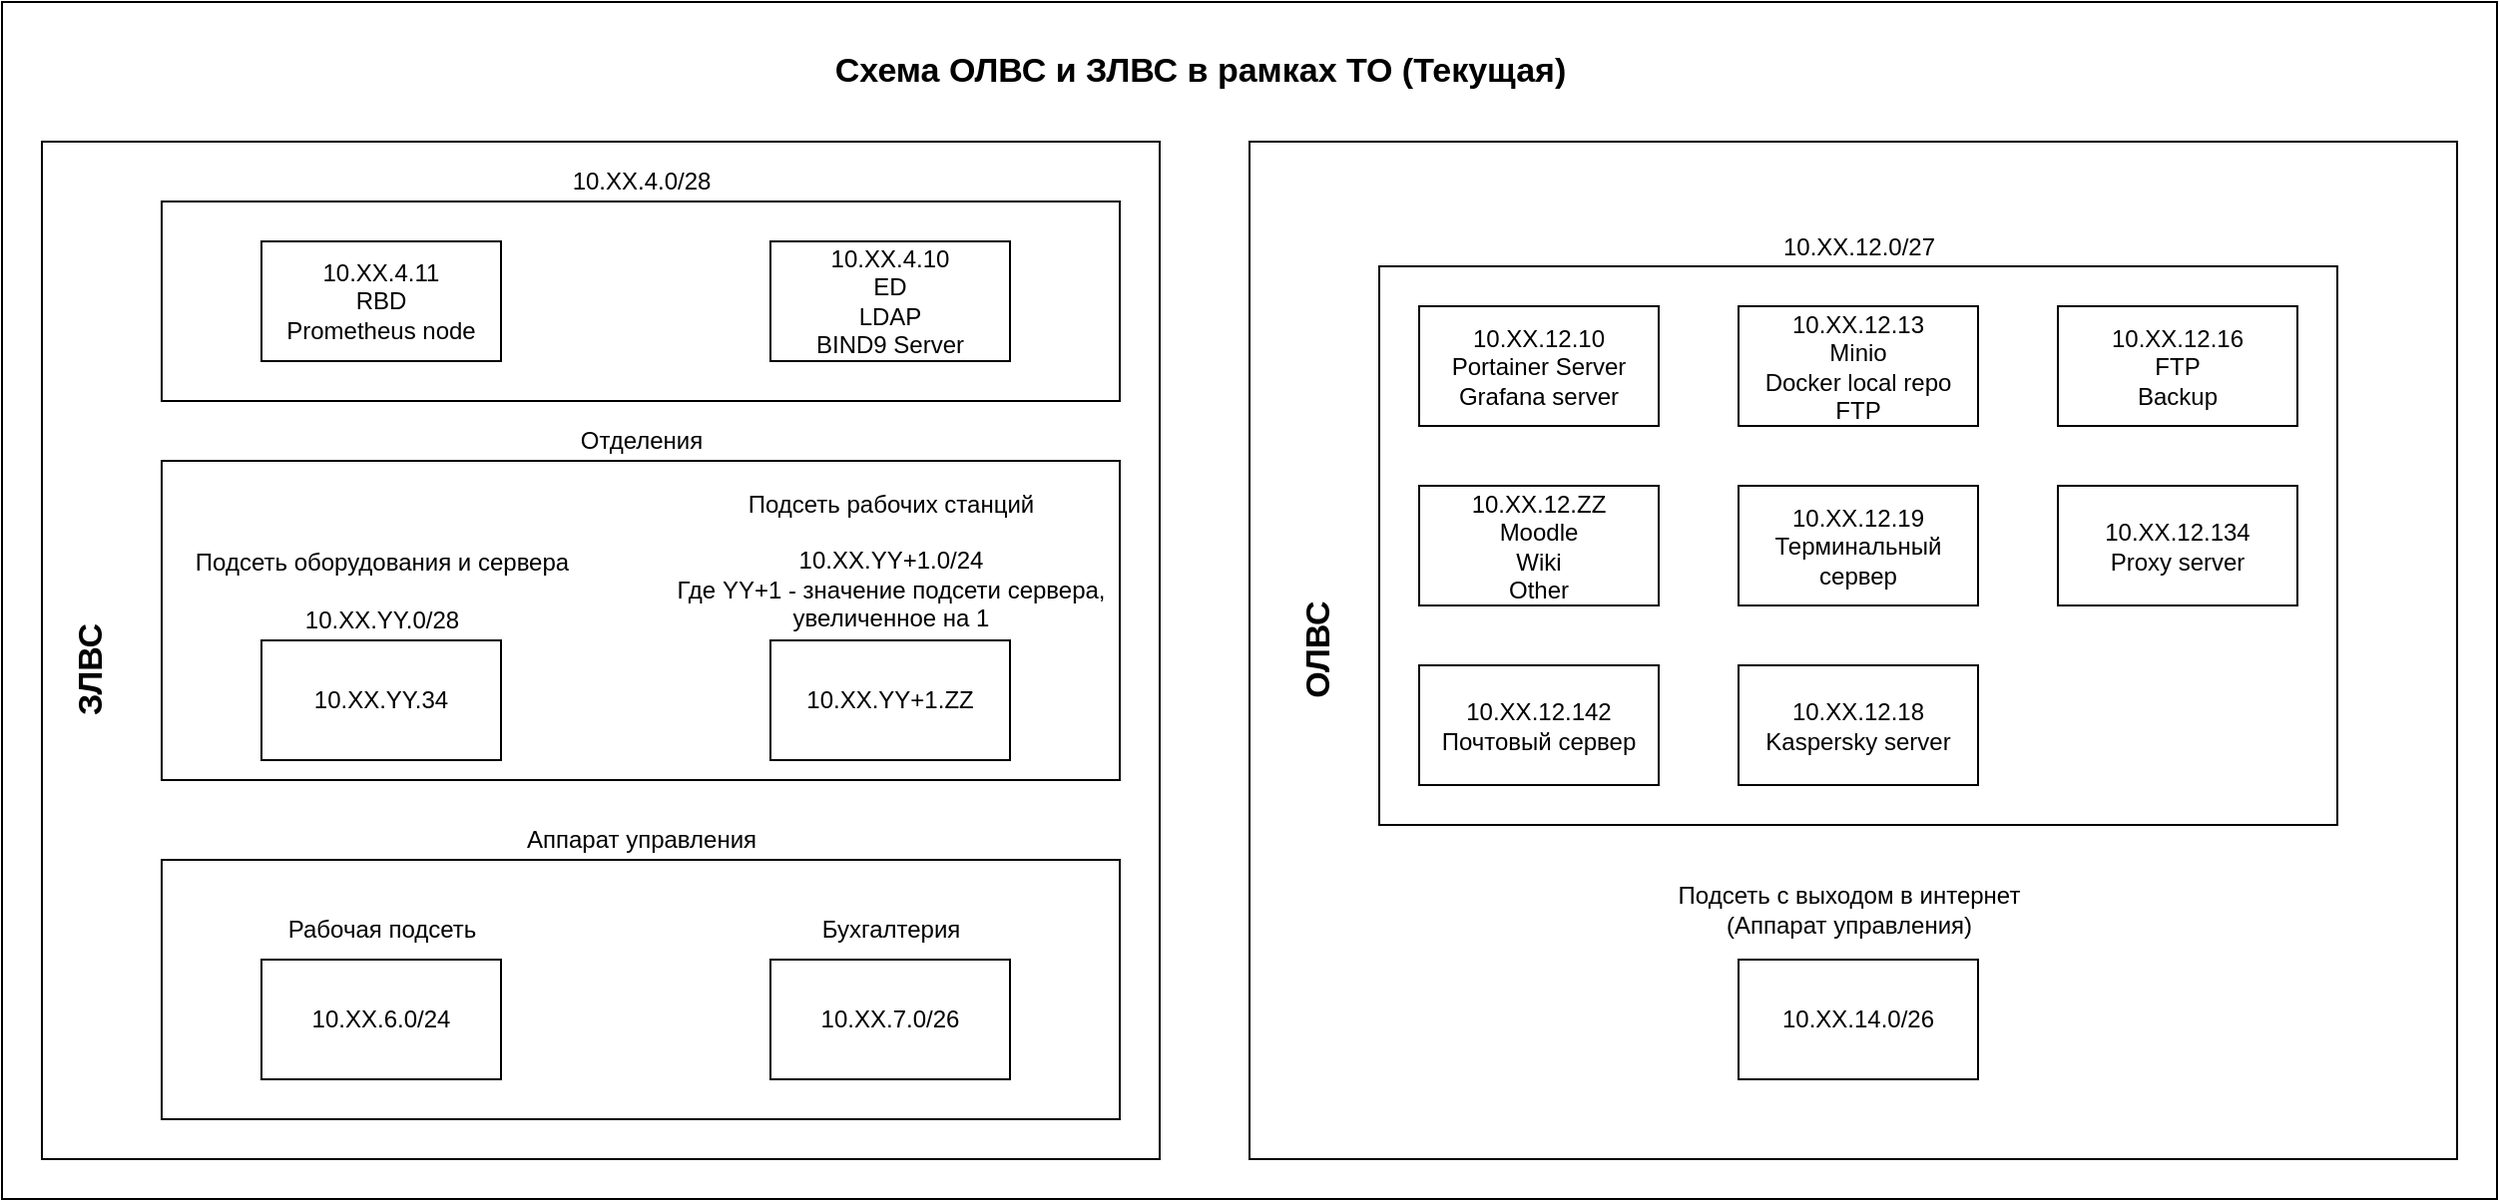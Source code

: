 <mxfile version="17.1.2" type="github" pages="4">
  <diagram id="hnO_B0zx-DsHlRZp0Ka_" name="scheme-old">
    <mxGraphModel dx="5177" dy="4268" grid="1" gridSize="10" guides="1" tooltips="1" connect="1" arrows="1" fold="1" page="1" pageScale="1" pageWidth="1654" pageHeight="1169" math="0" shadow="0">
      <root>
        <mxCell id="0" />
        <mxCell id="1" parent="0" />
        <mxCell id="BzZdW1I2RnGnPLFo2h76-42" value="" style="whiteSpace=wrap;html=1;fontSize=17;" parent="1" vertex="1">
          <mxGeometry x="-1452" y="-2054" width="1250" height="600" as="geometry" />
        </mxCell>
        <mxCell id="BzZdW1I2RnGnPLFo2h76-40" value="" style="whiteSpace=wrap;html=1;fontSize=17;" parent="1" vertex="1">
          <mxGeometry x="-827" y="-1984" width="605" height="510" as="geometry" />
        </mxCell>
        <mxCell id="BzZdW1I2RnGnPLFo2h76-25" value="" style="whiteSpace=wrap;html=1;" parent="1" vertex="1">
          <mxGeometry x="-1432" y="-1984" width="560" height="510" as="geometry" />
        </mxCell>
        <mxCell id="BzZdW1I2RnGnPLFo2h76-21" value="" style="whiteSpace=wrap;html=1;" parent="1" vertex="1">
          <mxGeometry x="-1372" y="-1824" width="480" height="160" as="geometry" />
        </mxCell>
        <mxCell id="BzZdW1I2RnGnPLFo2h76-16" value="" style="whiteSpace=wrap;html=1;" parent="1" vertex="1">
          <mxGeometry x="-762" y="-1921.5" width="480" height="280" as="geometry" />
        </mxCell>
        <mxCell id="BzZdW1I2RnGnPLFo2h76-3" value="" style="whiteSpace=wrap;html=1;" parent="1" vertex="1">
          <mxGeometry x="-1372" y="-1954" width="480" height="100" as="geometry" />
        </mxCell>
        <mxCell id="BzZdW1I2RnGnPLFo2h76-4" value="&lt;div&gt;10.XX.4.11&lt;/div&gt;&lt;div&gt;RBD&lt;br&gt;Prometheus node&lt;br&gt;&lt;/div&gt;" style="whiteSpace=wrap;html=1;" parent="1" vertex="1">
          <mxGeometry x="-1322" y="-1934" width="120" height="60" as="geometry" />
        </mxCell>
        <mxCell id="BzZdW1I2RnGnPLFo2h76-5" value="&lt;div&gt;10.XX.4.10&lt;/div&gt;&lt;div&gt;ED&lt;br&gt;LDAP&lt;br&gt;&lt;/div&gt;BIND9 Server" style="whiteSpace=wrap;html=1;" parent="1" vertex="1">
          <mxGeometry x="-1067" y="-1934" width="120" height="60" as="geometry" />
        </mxCell>
        <mxCell id="BzZdW1I2RnGnPLFo2h76-8" value="10.XX.12.13&lt;br&gt;Minio&lt;br&gt;Docker local repo&lt;br&gt;FTP" style="whiteSpace=wrap;html=1;" parent="1" vertex="1">
          <mxGeometry x="-582" y="-1901.5" width="120" height="60" as="geometry" />
        </mxCell>
        <mxCell id="BzZdW1I2RnGnPLFo2h76-9" value="10.XX.12.10&lt;br&gt;Portainer Server&lt;br&gt;Grafana server" style="whiteSpace=wrap;html=1;" parent="1" vertex="1">
          <mxGeometry x="-742" y="-1901.5" width="120" height="60" as="geometry" />
        </mxCell>
        <mxCell id="BzZdW1I2RnGnPLFo2h76-10" value="10.XX.12.19&lt;br&gt;Терминальный сервер" style="whiteSpace=wrap;html=1;" parent="1" vertex="1">
          <mxGeometry x="-582" y="-1811.5" width="120" height="60" as="geometry" />
        </mxCell>
        <mxCell id="BzZdW1I2RnGnPLFo2h76-11" value="10.XX.12.134&lt;br&gt;Proxy server" style="whiteSpace=wrap;html=1;" parent="1" vertex="1">
          <mxGeometry x="-422" y="-1811.5" width="120" height="60" as="geometry" />
        </mxCell>
        <mxCell id="BzZdW1I2RnGnPLFo2h76-12" value="10.XX.12.18&lt;br&gt;Kaspersky server" style="whiteSpace=wrap;html=1;" parent="1" vertex="1">
          <mxGeometry x="-582" y="-1721.5" width="120" height="60" as="geometry" />
        </mxCell>
        <mxCell id="BzZdW1I2RnGnPLFo2h76-13" value="10.XX.12.16&lt;br&gt;FTP&lt;br&gt;Backup" style="whiteSpace=wrap;html=1;" parent="1" vertex="1">
          <mxGeometry x="-422" y="-1901.5" width="120" height="60" as="geometry" />
        </mxCell>
        <mxCell id="BzZdW1I2RnGnPLFo2h76-14" value="10.XX.12.ZZ&lt;br&gt;Moodle&lt;br&gt;Wiki&lt;br&gt;Other" style="whiteSpace=wrap;html=1;" parent="1" vertex="1">
          <mxGeometry x="-742" y="-1811.5" width="120" height="60" as="geometry" />
        </mxCell>
        <mxCell id="BzZdW1I2RnGnPLFo2h76-15" value="10.XX.4.0/28" style="text;html=1;align=center;verticalAlign=middle;resizable=0;points=[];autosize=1;strokeColor=none;fillColor=none;" parent="1" vertex="1">
          <mxGeometry x="-1172" y="-1974" width="80" height="20" as="geometry" />
        </mxCell>
        <mxCell id="BzZdW1I2RnGnPLFo2h76-17" value="10.XX.12.0/27" style="text;html=1;align=center;verticalAlign=middle;resizable=0;points=[];autosize=1;strokeColor=none;fillColor=none;" parent="1" vertex="1">
          <mxGeometry x="-567" y="-1941.5" width="90" height="20" as="geometry" />
        </mxCell>
        <mxCell id="BzZdW1I2RnGnPLFo2h76-19" value="10.XX.YY.34" style="whiteSpace=wrap;html=1;" parent="1" vertex="1">
          <mxGeometry x="-1322" y="-1734" width="120" height="60" as="geometry" />
        </mxCell>
        <mxCell id="BzZdW1I2RnGnPLFo2h76-20" value="10.XX.YY+1.ZZ" style="whiteSpace=wrap;html=1;" parent="1" vertex="1">
          <mxGeometry x="-1067" y="-1734" width="120" height="60" as="geometry" />
        </mxCell>
        <mxCell id="BzZdW1I2RnGnPLFo2h76-22" value="Подсеть оборудования и сервера&lt;br&gt;&lt;br&gt;10.XX.YY.0/28" style="text;html=1;align=center;verticalAlign=middle;resizable=0;points=[];autosize=1;strokeColor=none;fillColor=none;" parent="1" vertex="1">
          <mxGeometry x="-1362" y="-1784" width="200" height="50" as="geometry" />
        </mxCell>
        <mxCell id="BzZdW1I2RnGnPLFo2h76-23" value="Подсеть рабочих станций&lt;br&gt;&lt;br&gt;10.XX.YY+1.0/24&lt;br&gt;Где YY+1 - значение подсети сервера, &lt;br&gt;увеличенное на 1" style="text;html=1;align=center;verticalAlign=middle;resizable=0;points=[];autosize=1;strokeColor=none;fillColor=none;" parent="1" vertex="1">
          <mxGeometry x="-1122" y="-1814" width="230" height="80" as="geometry" />
        </mxCell>
        <mxCell id="BzZdW1I2RnGnPLFo2h76-26" value="ЗЛВС" style="text;html=1;align=center;verticalAlign=middle;resizable=0;points=[];autosize=1;strokeColor=none;fillColor=none;rotation=-90;fontSize=17;fontStyle=1" parent="1" vertex="1">
          <mxGeometry x="-1437" y="-1734" width="60" height="30" as="geometry" />
        </mxCell>
        <mxCell id="BzZdW1I2RnGnPLFo2h76-28" value="&lt;div&gt;Отделения&lt;/div&gt;" style="text;html=1;align=center;verticalAlign=middle;resizable=0;points=[];autosize=1;strokeColor=none;fillColor=none;" parent="1" vertex="1">
          <mxGeometry x="-1172" y="-1844" width="80" height="20" as="geometry" />
        </mxCell>
        <mxCell id="BzZdW1I2RnGnPLFo2h76-29" value="" style="whiteSpace=wrap;html=1;" parent="1" vertex="1">
          <mxGeometry x="-1372" y="-1624" width="480" height="130" as="geometry" />
        </mxCell>
        <mxCell id="BzZdW1I2RnGnPLFo2h76-30" value="10.XX.6.0/24" style="whiteSpace=wrap;html=1;" parent="1" vertex="1">
          <mxGeometry x="-1322" y="-1574" width="120" height="60" as="geometry" />
        </mxCell>
        <mxCell id="BzZdW1I2RnGnPLFo2h76-31" value="10.XX.7.0/26" style="whiteSpace=wrap;html=1;" parent="1" vertex="1">
          <mxGeometry x="-1067" y="-1574" width="120" height="60" as="geometry" />
        </mxCell>
        <mxCell id="BzZdW1I2RnGnPLFo2h76-33" value="10.XX.12.142&lt;br&gt;Почтовый сервер" style="whiteSpace=wrap;html=1;" parent="1" vertex="1">
          <mxGeometry x="-742" y="-1721.5" width="120" height="60" as="geometry" />
        </mxCell>
        <mxCell id="BzZdW1I2RnGnPLFo2h76-34" value="10.XX.14.0/26" style="whiteSpace=wrap;html=1;" parent="1" vertex="1">
          <mxGeometry x="-582" y="-1574" width="120" height="60" as="geometry" />
        </mxCell>
        <mxCell id="BzZdW1I2RnGnPLFo2h76-35" value="Рабочая подсеть" style="text;html=1;align=center;verticalAlign=middle;resizable=0;points=[];autosize=1;strokeColor=none;fillColor=none;" parent="1" vertex="1">
          <mxGeometry x="-1317" y="-1599" width="110" height="20" as="geometry" />
        </mxCell>
        <mxCell id="BzZdW1I2RnGnPLFo2h76-36" value="Бухгалтерия" style="text;html=1;align=center;verticalAlign=middle;resizable=0;points=[];autosize=1;strokeColor=none;fillColor=none;" parent="1" vertex="1">
          <mxGeometry x="-1047" y="-1599" width="80" height="20" as="geometry" />
        </mxCell>
        <mxCell id="BzZdW1I2RnGnPLFo2h76-37" value="Подсеть с выходом в интернет &lt;br&gt;(Аппарат управления)" style="text;html=1;align=center;verticalAlign=middle;resizable=0;points=[];autosize=1;strokeColor=none;fillColor=none;" parent="1" vertex="1">
          <mxGeometry x="-622" y="-1614" width="190" height="30" as="geometry" />
        </mxCell>
        <mxCell id="BzZdW1I2RnGnPLFo2h76-38" value="Аппарат управления" style="text;html=1;align=center;verticalAlign=middle;resizable=0;points=[];autosize=1;strokeColor=none;fillColor=none;" parent="1" vertex="1">
          <mxGeometry x="-1197" y="-1644" width="130" height="20" as="geometry" />
        </mxCell>
        <mxCell id="BzZdW1I2RnGnPLFo2h76-41" value="ОЛВС" style="text;html=1;align=center;verticalAlign=middle;resizable=0;points=[];autosize=1;strokeColor=none;fillColor=none;rotation=-90;fontSize=17;fontStyle=1" parent="1" vertex="1">
          <mxGeometry x="-827" y="-1744" width="70" height="30" as="geometry" />
        </mxCell>
        <mxCell id="BzZdW1I2RnGnPLFo2h76-43" value="&lt;div&gt;&lt;b&gt;Схема ОЛВС и ЗЛВС в рамках ТО (Текущая)&lt;/b&gt;&lt;/div&gt;" style="text;html=1;align=center;verticalAlign=middle;resizable=0;points=[];autosize=1;strokeColor=none;fillColor=none;fontSize=17;" parent="1" vertex="1">
          <mxGeometry x="-1042" y="-2034" width="380" height="30" as="geometry" />
        </mxCell>
      </root>
    </mxGraphModel>
  </diagram>
  <diagram id="WiIvytR8k6b69MQbgqt_" name="scheme-new">
    <mxGraphModel dx="3312" dy="2077" grid="1" gridSize="10" guides="1" tooltips="1" connect="1" arrows="1" fold="1" page="1" pageScale="1" pageWidth="1654" pageHeight="1169" math="0" shadow="0">
      <root>
        <mxCell id="c2EfnzXf1uzyCfxgoVxT-0" />
        <mxCell id="c2EfnzXf1uzyCfxgoVxT-1" parent="c2EfnzXf1uzyCfxgoVxT-0" />
        <mxCell id="c2EfnzXf1uzyCfxgoVxT-2" value="" style="whiteSpace=wrap;html=1;" vertex="1" parent="c2EfnzXf1uzyCfxgoVxT-1">
          <mxGeometry x="-690" y="-662.59" width="640" height="130" as="geometry" />
        </mxCell>
        <mxCell id="c2EfnzXf1uzyCfxgoVxT-3" value="" style="whiteSpace=wrap;html=1;fillColor=#CCE5FF;" vertex="1" parent="c2EfnzXf1uzyCfxgoVxT-1">
          <mxGeometry x="-1050" y="-832.59" width="690" height="483.17" as="geometry" />
        </mxCell>
        <mxCell id="c2EfnzXf1uzyCfxgoVxT-4" value="Minio&lt;br&gt;Registry&lt;br&gt;FTP&lt;br&gt;Backup storage" style="whiteSpace=wrap;html=1;fillColor=#99CCFF;strokeColor=#6c8ebf;" vertex="1" parent="c2EfnzXf1uzyCfxgoVxT-1">
          <mxGeometry x="-690" y="-802.59" width="150" height="100" as="geometry" />
        </mxCell>
        <mxCell id="c2EfnzXf1uzyCfxgoVxT-5" value="&lt;div&gt;Grafana web-server&lt;/div&gt;&lt;div&gt;Moodle&lt;/div&gt;&lt;div&gt;Mediawiki&lt;/div&gt;" style="whiteSpace=wrap;html=1;fillColor=#99CCFF;strokeColor=#6c8ebf;" vertex="1" parent="c2EfnzXf1uzyCfxgoVxT-1">
          <mxGeometry x="-690" y="-467.59" width="150" height="100" as="geometry" />
        </mxCell>
        <mxCell id="c2EfnzXf1uzyCfxgoVxT-6" value="docker-swarm" style="text;html=1;align=center;verticalAlign=middle;resizable=0;points=[];autosize=1;strokeColor=none;fillColor=none;fontStyle=1" vertex="1" parent="c2EfnzXf1uzyCfxgoVxT-1">
          <mxGeometry x="-1045" y="-822.59" width="100" height="20" as="geometry" />
        </mxCell>
        <mxCell id="c2EfnzXf1uzyCfxgoVxT-7" value="master server&lt;br&gt;10.xx.4.ZZ&lt;br&gt;Domain: swarm.rXX.ru" style="text;html=1;align=center;verticalAlign=middle;resizable=0;points=[];autosize=1;strokeColor=none;fillColor=none;" vertex="1" parent="c2EfnzXf1uzyCfxgoVxT-1">
          <mxGeometry x="-1040" y="-758.59" width="140" height="50" as="geometry" />
        </mxCell>
        <mxCell id="c2EfnzXf1uzyCfxgoVxT-8" value="node s1" style="text;html=1;align=center;verticalAlign=middle;resizable=0;points=[];autosize=1;strokeColor=none;fillColor=none;" vertex="1" parent="c2EfnzXf1uzyCfxgoVxT-1">
          <mxGeometry x="-645" y="-822.59" width="60" height="20" as="geometry" />
        </mxCell>
        <mxCell id="c2EfnzXf1uzyCfxgoVxT-9" value="" style="whiteSpace=wrap;html=1;labelBackgroundColor=none;" vertex="1" parent="c2EfnzXf1uzyCfxgoVxT-1">
          <mxGeometry x="-690" y="-662.59" width="330" height="130" as="geometry" />
        </mxCell>
        <mxCell id="c2EfnzXf1uzyCfxgoVxT-10" value="node s3" style="text;html=1;align=center;verticalAlign=middle;resizable=0;points=[];autosize=1;strokeColor=none;fillColor=none;" vertex="1" parent="c2EfnzXf1uzyCfxgoVxT-1">
          <mxGeometry x="-645" y="-492.59" width="60" height="20" as="geometry" />
        </mxCell>
        <mxCell id="c2EfnzXf1uzyCfxgoVxT-11" value="kaspersky server" style="whiteSpace=wrap;html=1;labelBackgroundColor=none;" vertex="1" parent="c2EfnzXf1uzyCfxgoVxT-1">
          <mxGeometry x="-325" y="-625.09" width="150" height="75" as="geometry" />
        </mxCell>
        <mxCell id="c2EfnzXf1uzyCfxgoVxT-12" value="&lt;div style=&quot;font-size: 15px;&quot;&gt;hyper-v&lt;/div&gt;" style="text;html=1;align=center;verticalAlign=middle;resizable=0;points=[];autosize=1;strokeColor=none;fillColor=none;fontStyle=1;fontSize=15;" vertex="1" parent="c2EfnzXf1uzyCfxgoVxT-1">
          <mxGeometry x="-395" y="-690.09" width="70" height="20" as="geometry" />
        </mxCell>
        <mxCell id="c2EfnzXf1uzyCfxgoVxT-13" value="windows vm" style="text;html=1;align=center;verticalAlign=middle;resizable=0;points=[];autosize=1;strokeColor=none;fillColor=none;" vertex="1" parent="c2EfnzXf1uzyCfxgoVxT-1">
          <mxGeometry x="-290" y="-645.09" width="80" height="20" as="geometry" />
        </mxCell>
        <mxCell id="c2EfnzXf1uzyCfxgoVxT-14" value="&lt;div align=&quot;left&quot;&gt;10.XX.12.13&lt;br&gt;DNS: &lt;br&gt;&lt;ul&gt;&lt;li&gt;cloud.rXX.ru&lt;/li&gt;&lt;li&gt;storage.rXX.ru&lt;/li&gt;&lt;li&gt;ftp.rXX.ru&lt;/li&gt;&lt;/ul&gt;&lt;/div&gt;" style="text;html=1;align=left;verticalAlign=middle;resizable=0;points=[];autosize=1;strokeColor=none;fillColor=none;rotation=0;" vertex="1" parent="c2EfnzXf1uzyCfxgoVxT-1">
          <mxGeometry x="-530" y="-802.59" width="130" height="100" as="geometry" />
        </mxCell>
        <mxCell id="c2EfnzXf1uzyCfxgoVxT-15" value="&lt;div align=&quot;left&quot;&gt;10.XX.12.142&lt;br&gt;DNS:&lt;br&gt;&lt;ul&gt;&lt;li&gt;mail.rXX.ru&lt;/li&gt;&lt;li&gt;proxy.rXX.ru&lt;/li&gt;&lt;/ul&gt;&lt;/div&gt;" style="text;html=1;align=left;verticalAlign=middle;resizable=0;points=[];autosize=1;strokeColor=none;fillColor=none;" vertex="1" parent="c2EfnzXf1uzyCfxgoVxT-1">
          <mxGeometry x="-505" y="-625.09" width="120" height="90" as="geometry" />
        </mxCell>
        <mxCell id="c2EfnzXf1uzyCfxgoVxT-16" value="&lt;div align=&quot;left&quot;&gt;10.XX.12.18&lt;br&gt;DNS: &lt;br&gt;&lt;ul&gt;&lt;li&gt;ksc.rXX.ru&lt;/li&gt;&lt;/ul&gt;&lt;/div&gt;" style="text;html=1;align=left;verticalAlign=middle;resizable=0;points=[];autosize=1;strokeColor=none;fillColor=none;" vertex="1" parent="c2EfnzXf1uzyCfxgoVxT-1">
          <mxGeometry x="-170" y="-622.59" width="110" height="70" as="geometry" />
        </mxCell>
        <mxCell id="c2EfnzXf1uzyCfxgoVxT-17" value="&lt;div align=&quot;left&quot;&gt;10.XX.12.ZZ&lt;br&gt;DNS:&lt;br&gt;&lt;ul&gt;&lt;li&gt;moodle.rXX.ru&lt;/li&gt;&lt;li&gt;wiki.rXX.ru&lt;/li&gt;&lt;li&gt;grafana.rXX.ru&lt;/li&gt;&lt;/ul&gt;&lt;/div&gt;" style="text;html=1;align=left;verticalAlign=middle;resizable=0;points=[];autosize=1;strokeColor=none;fillColor=none;" vertex="1" parent="c2EfnzXf1uzyCfxgoVxT-1">
          <mxGeometry x="-530" y="-467.59" width="130" height="100" as="geometry" />
        </mxCell>
        <mxCell id="c2EfnzXf1uzyCfxgoVxT-18" value="&lt;div&gt;Proxy server&lt;/div&gt;&lt;div&gt;Mail-server&lt;br&gt;&lt;/div&gt;" style="whiteSpace=wrap;html=1;fillColor=#99CCFF;strokeColor=#6C8EBF;" vertex="1" parent="c2EfnzXf1uzyCfxgoVxT-1">
          <mxGeometry x="-660" y="-625.09" width="150" height="75" as="geometry" />
        </mxCell>
        <mxCell id="c2EfnzXf1uzyCfxgoVxT-19" value="centos vm (node s2)" style="text;html=1;align=center;verticalAlign=middle;resizable=0;points=[];autosize=1;strokeColor=none;fillColor=none;" vertex="1" parent="c2EfnzXf1uzyCfxgoVxT-1">
          <mxGeometry x="-650" y="-645.09" width="130" height="20" as="geometry" />
        </mxCell>
        <mxCell id="c2EfnzXf1uzyCfxgoVxT-20" style="edgeStyle=orthogonalEdgeStyle;rounded=0;orthogonalLoop=1;jettySize=auto;html=1;exitX=0.75;exitY=1;exitDx=0;exitDy=0;entryX=0.75;entryY=0;entryDx=0;entryDy=0;" edge="1" parent="c2EfnzXf1uzyCfxgoVxT-1" source="c2EfnzXf1uzyCfxgoVxT-24">
          <mxGeometry relative="1" as="geometry">
            <mxPoint x="-940" y="-568.59" as="targetPoint" />
          </mxGeometry>
        </mxCell>
        <mxCell id="c2EfnzXf1uzyCfxgoVxT-21" style="edgeStyle=orthogonalEdgeStyle;rounded=0;orthogonalLoop=1;jettySize=auto;html=1;exitX=1;exitY=0.5;exitDx=0;exitDy=0;entryX=0;entryY=0.5;entryDx=0;entryDy=0;fontSize=17;" edge="1" parent="c2EfnzXf1uzyCfxgoVxT-1" source="c2EfnzXf1uzyCfxgoVxT-24" target="c2EfnzXf1uzyCfxgoVxT-9">
          <mxGeometry relative="1" as="geometry" />
        </mxCell>
        <mxCell id="c2EfnzXf1uzyCfxgoVxT-22" style="edgeStyle=orthogonalEdgeStyle;rounded=0;orthogonalLoop=1;jettySize=auto;html=1;exitX=1;exitY=0.5;exitDx=0;exitDy=0;entryX=0;entryY=0.5;entryDx=0;entryDy=0;fontSize=17;" edge="1" parent="c2EfnzXf1uzyCfxgoVxT-1" source="c2EfnzXf1uzyCfxgoVxT-24" target="c2EfnzXf1uzyCfxgoVxT-4">
          <mxGeometry relative="1" as="geometry" />
        </mxCell>
        <mxCell id="c2EfnzXf1uzyCfxgoVxT-23" style="edgeStyle=orthogonalEdgeStyle;rounded=0;orthogonalLoop=1;jettySize=auto;html=1;entryX=0;entryY=0.5;entryDx=0;entryDy=0;fontSize=17;" edge="1" parent="c2EfnzXf1uzyCfxgoVxT-1" source="c2EfnzXf1uzyCfxgoVxT-24" target="c2EfnzXf1uzyCfxgoVxT-5">
          <mxGeometry relative="1" as="geometry" />
        </mxCell>
        <mxCell id="c2EfnzXf1uzyCfxgoVxT-24" value="Master node&lt;br&gt;* Prometheus&lt;br&gt;&lt;div align=&quot;left&quot;&gt;* Loki&lt;br&gt;* Bind9 server&lt;br&gt;&lt;span style=&quot;background-color: rgb(255 , 255 , 153)&quot;&gt;* Vault&lt;/span&gt;&lt;br&gt;&lt;/div&gt;" style="whiteSpace=wrap;html=1;fillColor=#99CCFF;strokeColor=#6C8EBF;" vertex="1" parent="c2EfnzXf1uzyCfxgoVxT-1">
          <mxGeometry x="-1030" y="-708.59" width="120" height="86" as="geometry" />
        </mxCell>
        <mxCell id="c2EfnzXf1uzyCfxgoVxT-25" style="edgeStyle=orthogonalEdgeStyle;rounded=0;orthogonalLoop=1;jettySize=auto;html=1;exitX=0.25;exitY=0;exitDx=0;exitDy=0;entryX=0.25;entryY=1;entryDx=0;entryDy=0;" edge="1" parent="c2EfnzXf1uzyCfxgoVxT-1" target="c2EfnzXf1uzyCfxgoVxT-24">
          <mxGeometry relative="1" as="geometry">
            <mxPoint x="-1000" y="-568.59" as="sourcePoint" />
          </mxGeometry>
        </mxCell>
        <mxCell id="c2EfnzXf1uzyCfxgoVxT-26" value="master server&lt;br&gt;10.xx.4.ZZ+1&lt;br&gt;Domain: swarm.rXX.ru" style="text;html=1;align=center;verticalAlign=middle;resizable=0;points=[];autosize=1;strokeColor=none;fillColor=none;" vertex="1" parent="c2EfnzXf1uzyCfxgoVxT-1">
          <mxGeometry x="-1040" y="-482.59" width="140" height="50" as="geometry" />
        </mxCell>
        <mxCell id="c2EfnzXf1uzyCfxgoVxT-27" value="" style="endArrow=none;dashed=1;html=1;dashPattern=1 3;strokeWidth=2;rounded=0;" edge="1" parent="c2EfnzXf1uzyCfxgoVxT-1">
          <mxGeometry width="50" height="50" relative="1" as="geometry">
            <mxPoint x="-1620" y="-289.42" as="sourcePoint" />
            <mxPoint x="-720" y="-288.59" as="targetPoint" />
          </mxGeometry>
        </mxCell>
        <mxCell id="c2EfnzXf1uzyCfxgoVxT-28" value="" style="endArrow=none;dashed=1;html=1;dashPattern=1 3;strokeWidth=2;rounded=0;" edge="1" parent="c2EfnzXf1uzyCfxgoVxT-1">
          <mxGeometry width="50" height="50" relative="1" as="geometry">
            <mxPoint x="-720" y="-288.59" as="sourcePoint" />
            <mxPoint x="-720" y="-879.423" as="targetPoint" />
          </mxGeometry>
        </mxCell>
        <mxCell id="c2EfnzXf1uzyCfxgoVxT-29" value="" style="endArrow=none;dashed=1;html=1;dashPattern=1 3;strokeWidth=2;rounded=0;" edge="1" parent="c2EfnzXf1uzyCfxgoVxT-1">
          <mxGeometry width="50" height="50" relative="1" as="geometry">
            <mxPoint x="-1620" y="-878.42" as="sourcePoint" />
            <mxPoint x="-720" y="-878.59" as="targetPoint" />
          </mxGeometry>
        </mxCell>
        <mxCell id="c2EfnzXf1uzyCfxgoVxT-30" value="ЗЛВС" style="text;html=1;align=center;verticalAlign=middle;resizable=0;points=[];autosize=1;strokeColor=none;fillColor=none;fontStyle=1;fontSize=17;" vertex="1" parent="c2EfnzXf1uzyCfxgoVxT-1">
          <mxGeometry x="-1130" y="-879.42" width="60" height="30" as="geometry" />
        </mxCell>
        <mxCell id="c2EfnzXf1uzyCfxgoVxT-31" value="" style="endArrow=none;dashed=1;html=1;dashPattern=1 3;strokeWidth=2;rounded=0;" edge="1" parent="c2EfnzXf1uzyCfxgoVxT-1">
          <mxGeometry width="50" height="50" relative="1" as="geometry">
            <mxPoint x="-715" y="-878.59" as="sourcePoint" />
            <mxPoint x="-40" y="-878.59" as="targetPoint" />
          </mxGeometry>
        </mxCell>
        <mxCell id="c2EfnzXf1uzyCfxgoVxT-32" value="" style="endArrow=none;dashed=1;html=1;dashPattern=1 3;strokeWidth=2;rounded=0;" edge="1" parent="c2EfnzXf1uzyCfxgoVxT-1">
          <mxGeometry width="50" height="50" relative="1" as="geometry">
            <mxPoint x="-720" y="-288.59" as="sourcePoint" />
            <mxPoint x="-35" y="-289.42" as="targetPoint" />
          </mxGeometry>
        </mxCell>
        <mxCell id="c2EfnzXf1uzyCfxgoVxT-33" value="ОЛВС" style="text;html=1;align=center;verticalAlign=middle;resizable=0;points=[];autosize=1;strokeColor=none;fillColor=none;fontStyle=1;fontSize=17;" vertex="1" parent="c2EfnzXf1uzyCfxgoVxT-1">
          <mxGeometry x="-390" y="-873.59" width="60" height="30" as="geometry" />
        </mxCell>
        <mxCell id="c2EfnzXf1uzyCfxgoVxT-34" value="Master node&lt;br&gt;* Prometheus&lt;br&gt;&lt;div align=&quot;left&quot;&gt;* Loki&lt;br&gt;* Bind9 server&lt;br&gt;&lt;span style=&quot;background-color: rgb(255 , 255 , 153)&quot;&gt;* Vault&lt;/span&gt;&lt;br&gt;&lt;/div&gt;" style="whiteSpace=wrap;html=1;fillColor=#99CCFF;strokeColor=#6C8EBF;" vertex="1" parent="c2EfnzXf1uzyCfxgoVxT-1">
          <mxGeometry x="-1030" y="-568.59" width="120" height="86" as="geometry" />
        </mxCell>
        <mxCell id="c2EfnzXf1uzyCfxgoVxT-35" value="" style="endArrow=none;dashed=1;html=1;dashPattern=1 3;strokeWidth=2;rounded=0;" edge="1" parent="c2EfnzXf1uzyCfxgoVxT-1">
          <mxGeometry width="50" height="50" relative="1" as="geometry">
            <mxPoint x="-1620" y="-292.17" as="sourcePoint" />
            <mxPoint x="-1620" y="-883.003" as="targetPoint" />
          </mxGeometry>
        </mxCell>
        <mxCell id="c2EfnzXf1uzyCfxgoVxT-36" value="" style="whiteSpace=wrap;html=1;" vertex="1" parent="c2EfnzXf1uzyCfxgoVxT-1">
          <mxGeometry x="-1570" y="-569.42" width="245" height="270" as="geometry" />
        </mxCell>
        <mxCell id="c2EfnzXf1uzyCfxgoVxT-37" value="" style="whiteSpace=wrap;html=1;" vertex="1" parent="c2EfnzXf1uzyCfxgoVxT-1">
          <mxGeometry x="-1300" y="-810.09" width="250" height="460" as="geometry" />
        </mxCell>
        <mxCell id="c2EfnzXf1uzyCfxgoVxT-38" value="&lt;div&gt;10.XX.4.11&lt;/div&gt;&lt;div&gt;RBD&lt;br&gt;&lt;/div&gt;" style="whiteSpace=wrap;html=1;" vertex="1" parent="c2EfnzXf1uzyCfxgoVxT-1">
          <mxGeometry x="-1230" y="-730.09" width="120" height="60" as="geometry" />
        </mxCell>
        <mxCell id="c2EfnzXf1uzyCfxgoVxT-39" value="&lt;div&gt;10.XX.4.10&lt;/div&gt;&lt;div&gt;ED&lt;br&gt;LDAP&lt;br&gt;&lt;/div&gt;" style="whiteSpace=wrap;html=1;" vertex="1" parent="c2EfnzXf1uzyCfxgoVxT-1">
          <mxGeometry x="-1230" y="-802.59" width="120" height="60" as="geometry" />
        </mxCell>
        <mxCell id="c2EfnzXf1uzyCfxgoVxT-40" value="10.XX.4.0/28" style="text;html=1;align=center;verticalAlign=middle;resizable=0;points=[];autosize=1;strokeColor=none;fillColor=none;fontStyle=1" vertex="1" parent="c2EfnzXf1uzyCfxgoVxT-1">
          <mxGeometry x="-1210" y="-832.59" width="90" height="20" as="geometry" />
        </mxCell>
        <mxCell id="c2EfnzXf1uzyCfxgoVxT-41" value="10.XX.YY.34" style="whiteSpace=wrap;html=1;" vertex="1" parent="c2EfnzXf1uzyCfxgoVxT-1">
          <mxGeometry x="-1510" y="-367.59" width="120" height="60" as="geometry" />
        </mxCell>
        <mxCell id="c2EfnzXf1uzyCfxgoVxT-42" value="10.XX.YY+1.ZZ" style="whiteSpace=wrap;html=1;" vertex="1" parent="c2EfnzXf1uzyCfxgoVxT-1">
          <mxGeometry x="-1510" y="-482.59" width="120" height="60" as="geometry" />
        </mxCell>
        <mxCell id="c2EfnzXf1uzyCfxgoVxT-43" value="Подсеть оборудования и сервера&lt;br&gt;10.XX.YY.0/28" style="text;html=1;align=center;verticalAlign=middle;resizable=0;points=[];autosize=1;strokeColor=none;fillColor=none;" vertex="1" parent="c2EfnzXf1uzyCfxgoVxT-1">
          <mxGeometry x="-1552.5" y="-409.42" width="210" height="30" as="geometry" />
        </mxCell>
        <mxCell id="c2EfnzXf1uzyCfxgoVxT-44" value="Подсеть рабочих станций&lt;br&gt;&lt;br&gt;10.XX.YY+1.0/24&lt;br&gt;Где YY+1 - значение подсети сервера, &lt;br&gt;увеличенное на 1" style="text;html=1;align=center;verticalAlign=middle;resizable=0;points=[];autosize=1;strokeColor=none;fillColor=none;" vertex="1" parent="c2EfnzXf1uzyCfxgoVxT-1">
          <mxGeometry x="-1562.5" y="-562.59" width="230" height="80" as="geometry" />
        </mxCell>
        <mxCell id="c2EfnzXf1uzyCfxgoVxT-45" value="&lt;div&gt;Отделения&lt;/div&gt;" style="text;html=1;align=center;verticalAlign=middle;resizable=0;points=[];autosize=1;strokeColor=none;fillColor=none;fontStyle=1" vertex="1" parent="c2EfnzXf1uzyCfxgoVxT-1">
          <mxGeometry x="-1487.5" y="-590.09" width="80" height="20" as="geometry" />
        </mxCell>
        <mxCell id="c2EfnzXf1uzyCfxgoVxT-46" value="" style="whiteSpace=wrap;html=1;" vertex="1" parent="c2EfnzXf1uzyCfxgoVxT-1">
          <mxGeometry x="-1570" y="-810.09" width="245" height="213.17" as="geometry" />
        </mxCell>
        <mxCell id="c2EfnzXf1uzyCfxgoVxT-47" value="10.XX.6.0/24" style="whiteSpace=wrap;html=1;" vertex="1" parent="c2EfnzXf1uzyCfxgoVxT-1">
          <mxGeometry x="-1510" y="-676.09" width="120" height="60" as="geometry" />
        </mxCell>
        <mxCell id="c2EfnzXf1uzyCfxgoVxT-48" value="10.XX.7.0/26" style="whiteSpace=wrap;html=1;" vertex="1" parent="c2EfnzXf1uzyCfxgoVxT-1">
          <mxGeometry x="-1510" y="-775.09" width="120" height="60" as="geometry" />
        </mxCell>
        <mxCell id="c2EfnzXf1uzyCfxgoVxT-49" value="Рабочая подсеть" style="text;html=1;align=center;verticalAlign=middle;resizable=0;points=[];autosize=1;strokeColor=none;fillColor=none;" vertex="1" parent="c2EfnzXf1uzyCfxgoVxT-1">
          <mxGeometry x="-1505" y="-701.09" width="110" height="20" as="geometry" />
        </mxCell>
        <mxCell id="c2EfnzXf1uzyCfxgoVxT-50" value="Бухгалтерия" style="text;html=1;align=center;verticalAlign=middle;resizable=0;points=[];autosize=1;strokeColor=none;fillColor=none;" vertex="1" parent="c2EfnzXf1uzyCfxgoVxT-1">
          <mxGeometry x="-1490" y="-800.09" width="80" height="20" as="geometry" />
        </mxCell>
        <mxCell id="c2EfnzXf1uzyCfxgoVxT-51" value="Аппарат управления" style="text;html=1;align=center;verticalAlign=middle;resizable=0;points=[];autosize=1;strokeColor=none;fillColor=none;fontStyle=1" vertex="1" parent="c2EfnzXf1uzyCfxgoVxT-1">
          <mxGeometry x="-1517.5" y="-830.09" width="140" height="20" as="geometry" />
        </mxCell>
        <mxCell id="c2EfnzXf1uzyCfxgoVxT-52" value="&lt;div style=&quot;font-size: 12px&quot; align=&quot;left&quot;&gt;&lt;font style=&quot;font-size: 12px&quot;&gt;&lt;b&gt;4я подсеть&lt;/b&gt;&lt;br&gt;Располагаются базы ЭД, РБД, &lt;br&gt;Два сервера с сервисами. &lt;br&gt;Один сервер является репликой второго, &lt;br&gt;для повышения отказоустойчивости &lt;br&gt;&lt;br&gt;Все сервера любой подсети следует &lt;br&gt;считать node-машинами prometheus&lt;br&gt;&lt;br&gt;К сервисам следует отнести:&lt;br&gt;&lt;/font&gt;&lt;ul&gt;&lt;li&gt;&lt;font style=&quot;font-size: 12px&quot;&gt;Prometheus&lt;/font&gt;&lt;/li&gt;&lt;li&gt;&lt;font style=&quot;font-size: 12px&quot;&gt;Loki&lt;/font&gt;&lt;/li&gt;&lt;li&gt;&lt;font style=&quot;font-size: 12px&quot;&gt;Bind9&lt;/font&gt;&lt;/li&gt;&lt;li&gt;&lt;font style=&quot;font-size: 12px&quot;&gt;Vault&lt;br&gt;&lt;/font&gt;&lt;/li&gt;&lt;/ul&gt;&lt;font style=&quot;font-size: 12px&quot;&gt;&lt;br&gt;&lt;/font&gt;&lt;/div&gt;" style="text;html=1;align=left;verticalAlign=middle;resizable=0;points=[];autosize=1;strokeColor=none;fillColor=none;fontSize=17;" vertex="1" parent="c2EfnzXf1uzyCfxgoVxT-1">
          <mxGeometry x="-1290" y="-679.42" width="250" height="330" as="geometry" />
        </mxCell>
        <mxCell id="c2EfnzXf1uzyCfxgoVxT-53" value="10.XX.14.0/26" style="whiteSpace=wrap;html=1;" vertex="1" parent="c2EfnzXf1uzyCfxgoVxT-1">
          <mxGeometry x="-255" y="-792.59" width="120" height="60" as="geometry" />
        </mxCell>
        <mxCell id="c2EfnzXf1uzyCfxgoVxT-54" value="Подсеть с выходом в интернет &lt;br&gt;(Аппарат управления)" style="text;html=1;align=center;verticalAlign=middle;resizable=0;points=[];autosize=1;strokeColor=none;fillColor=none;" vertex="1" parent="c2EfnzXf1uzyCfxgoVxT-1">
          <mxGeometry x="-295" y="-832.59" width="190" height="30" as="geometry" />
        </mxCell>
        <mxCell id="c2EfnzXf1uzyCfxgoVxT-55" value="" style="endArrow=none;dashed=1;html=1;dashPattern=1 3;strokeWidth=2;rounded=0;" edge="1" parent="c2EfnzXf1uzyCfxgoVxT-1">
          <mxGeometry width="50" height="50" relative="1" as="geometry">
            <mxPoint x="-40.59" y="-288.59" as="sourcePoint" />
            <mxPoint x="-40.59" y="-879.423" as="targetPoint" />
          </mxGeometry>
        </mxCell>
      </root>
    </mxGraphModel>
  </diagram>
  <diagram id="kjcKxBFBnj4AFhforGKe" name="ssh-connection">
    <mxGraphModel dx="582" dy="1941" grid="1" gridSize="10" guides="1" tooltips="1" connect="1" arrows="1" fold="1" page="1" pageScale="1" pageWidth="827" pageHeight="1169" math="0" shadow="0">
      <root>
        <mxCell id="IA7nrJxzY27AANN7w6C7-0" />
        <mxCell id="IA7nrJxzY27AANN7w6C7-1" parent="IA7nrJxzY27AANN7w6C7-0" />
        <mxCell id="IA7nrJxzY27AANN7w6C7-2" value="" style="whiteSpace=wrap;html=1;fontSize=12;" vertex="1" parent="IA7nrJxzY27AANN7w6C7-1">
          <mxGeometry x="871" y="-777" width="740" height="385" as="geometry" />
        </mxCell>
        <mxCell id="IA7nrJxzY27AANN7w6C7-3" style="edgeStyle=orthogonalEdgeStyle;rounded=0;orthogonalLoop=1;jettySize=auto;html=1;entryX=0;entryY=0.5;entryDx=0;entryDy=0;fontSize=12;" edge="1" parent="IA7nrJxzY27AANN7w6C7-1" source="IA7nrJxzY27AANN7w6C7-4" target="IA7nrJxzY27AANN7w6C7-5">
          <mxGeometry relative="1" as="geometry" />
        </mxCell>
        <mxCell id="IA7nrJxzY27AANN7w6C7-4" value="Системный администратор" style="whiteSpace=wrap;html=1;fontSize=12;" vertex="1" parent="IA7nrJxzY27AANN7w6C7-1">
          <mxGeometry x="941" y="-727" width="120" height="60" as="geometry" />
        </mxCell>
        <mxCell id="IA7nrJxzY27AANN7w6C7-5" value="Сервер" style="whiteSpace=wrap;html=1;fontSize=12;" vertex="1" parent="IA7nrJxzY27AANN7w6C7-1">
          <mxGeometry x="1341" y="-727" width="120" height="60" as="geometry" />
        </mxCell>
        <mxCell id="IA7nrJxzY27AANN7w6C7-6" value="&lt;b&gt;&lt;font style=&quot;font-size: 17px&quot;&gt;Подключение по SSH&lt;/font&gt;&lt;/b&gt;" style="text;html=1;align=center;verticalAlign=middle;resizable=0;points=[];autosize=1;strokeColor=none;fillColor=none;fontSize=12;" vertex="1" parent="IA7nrJxzY27AANN7w6C7-1">
          <mxGeometry x="1101" y="-727" width="200" height="20" as="geometry" />
        </mxCell>
        <mxCell id="IA7nrJxzY27AANN7w6C7-7" value="Принцип подключение системного администратора посредством SSH соединения&lt;br&gt;&lt;div align=&quot;left&quot;&gt;&lt;br&gt;1. Запрет на подключение под root-пользователем&lt;br&gt;2. Подключение исключительно под пользователем LDAP&lt;br&gt;3. 2FA-ключ&lt;br&gt;4. Рутокен (опционально)&lt;br&gt;&lt;br&gt;Системный администратор, пытается подключиться под своей учеткой из LDAP&lt;br&gt;&lt;ol&gt;&lt;li&gt;Подключение к root-пользователю запрещено перманентно&lt;/li&gt;&lt;li&gt;При подключении пользователь вводит свой пароль от LDAP&lt;br&gt;&lt;/li&gt;&lt;li&gt;При верном пароле пользователю необходимо ввести ключ 2FA, который хранится на телефоне, у каждого свой ключ&lt;/li&gt;&lt;li&gt;Если пользователю назначены sudo-права, система его запускает&lt;/li&gt;&lt;/ol&gt;(Опционально, разрешать подключение по ssh при наличии ключевого носителя информации)&lt;br&gt;&lt;/div&gt;" style="text;html=1;align=center;verticalAlign=middle;resizable=0;points=[];autosize=1;strokeColor=none;fillColor=none;fontSize=12;" vertex="1" parent="IA7nrJxzY27AANN7w6C7-1">
          <mxGeometry x="881" y="-622" width="720" height="210" as="geometry" />
        </mxCell>
      </root>
    </mxGraphModel>
  </diagram>
  <diagram id="wTjPkqnxvHbEIPChHnei" name="ethernet">
    <mxGraphModel dx="-42" dy="618" grid="1" gridSize="10" guides="1" tooltips="1" connect="1" arrows="1" fold="1" page="1" pageScale="1" pageWidth="1169" pageHeight="827" math="0" shadow="0">
      <root>
        <mxCell id="ggjDr7iu5eN-LY09vla5-0" />
        <mxCell id="ggjDr7iu5eN-LY09vla5-1" parent="ggjDr7iu5eN-LY09vla5-0" />
        <mxCell id="ggjDr7iu5eN-LY09vla5-2" value="" style="rounded=0;whiteSpace=wrap;html=1;fontSize=12;" vertex="1" parent="ggjDr7iu5eN-LY09vla5-1">
          <mxGeometry x="1274" y="224" width="960" height="380" as="geometry" />
        </mxCell>
        <mxCell id="ggjDr7iu5eN-LY09vla5-3" style="edgeStyle=orthogonalEdgeStyle;rounded=0;orthogonalLoop=1;jettySize=auto;html=1;entryX=0.5;entryY=0;entryDx=0;entryDy=0;fontSize=12;" edge="1" parent="ggjDr7iu5eN-LY09vla5-1" source="ggjDr7iu5eN-LY09vla5-4" target="ggjDr7iu5eN-LY09vla5-8">
          <mxGeometry relative="1" as="geometry" />
        </mxCell>
        <mxCell id="ggjDr7iu5eN-LY09vla5-4" value="10.XX.14.0/26&lt;br&gt;Подсеть с выходом в интернет" style="whiteSpace=wrap;html=1;" vertex="1" parent="ggjDr7iu5eN-LY09vla5-1">
          <mxGeometry x="1314" y="384" width="120" height="60" as="geometry" />
        </mxCell>
        <mxCell id="ggjDr7iu5eN-LY09vla5-5" style="edgeStyle=orthogonalEdgeStyle;rounded=0;orthogonalLoop=1;jettySize=auto;html=1;entryX=0.5;entryY=1;entryDx=0;entryDy=0;fontSize=12;" edge="1" parent="ggjDr7iu5eN-LY09vla5-1" source="ggjDr7iu5eN-LY09vla5-6" target="ggjDr7iu5eN-LY09vla5-8">
          <mxGeometry relative="1" as="geometry" />
        </mxCell>
        <mxCell id="ggjDr7iu5eN-LY09vla5-6" value="term.rXX.ru&lt;br&gt;Терминальный сервер" style="whiteSpace=wrap;html=1;" vertex="1" parent="ggjDr7iu5eN-LY09vla5-1">
          <mxGeometry x="1549" y="524" width="120" height="60" as="geometry" />
        </mxCell>
        <mxCell id="ggjDr7iu5eN-LY09vla5-7" style="edgeStyle=orthogonalEdgeStyle;rounded=0;orthogonalLoop=1;jettySize=auto;html=1;entryX=0;entryY=0.5;entryDx=0;entryDy=0;fontSize=12;" edge="1" parent="ggjDr7iu5eN-LY09vla5-1" source="ggjDr7iu5eN-LY09vla5-8" target="ggjDr7iu5eN-LY09vla5-16">
          <mxGeometry relative="1" as="geometry" />
        </mxCell>
        <mxCell id="ggjDr7iu5eN-LY09vla5-8" value="proxy.rXX.ru&lt;br&gt;Proxy server" style="whiteSpace=wrap;html=1;" vertex="1" parent="ggjDr7iu5eN-LY09vla5-1">
          <mxGeometry x="1714" y="454" width="120" height="60" as="geometry" />
        </mxCell>
        <mxCell id="ggjDr7iu5eN-LY09vla5-9" style="edgeStyle=orthogonalEdgeStyle;rounded=0;orthogonalLoop=1;jettySize=auto;html=1;entryX=0.5;entryY=0;entryDx=0;entryDy=0;fontSize=12;" edge="1" parent="ggjDr7iu5eN-LY09vla5-1" source="ggjDr7iu5eN-LY09vla5-10" target="ggjDr7iu5eN-LY09vla5-16">
          <mxGeometry relative="1" as="geometry" />
        </mxCell>
        <mxCell id="ggjDr7iu5eN-LY09vla5-10" value="mail.rXX.ru&lt;br&gt;Почтовый сервер" style="whiteSpace=wrap;html=1;" vertex="1" parent="ggjDr7iu5eN-LY09vla5-1">
          <mxGeometry x="1314" y="294" width="120" height="60" as="geometry" />
        </mxCell>
        <mxCell id="ggjDr7iu5eN-LY09vla5-11" style="edgeStyle=orthogonalEdgeStyle;rounded=0;orthogonalLoop=1;jettySize=auto;html=1;fontSize=12;" edge="1" parent="ggjDr7iu5eN-LY09vla5-1" source="ggjDr7iu5eN-LY09vla5-12">
          <mxGeometry relative="1" as="geometry">
            <mxPoint x="2014" y="484" as="targetPoint" />
          </mxGeometry>
        </mxCell>
        <mxCell id="ggjDr7iu5eN-LY09vla5-12" value="&lt;div&gt;Ethernet&lt;/div&gt;" style="ellipse;shape=cloud;whiteSpace=wrap;html=1;fontSize=12;" vertex="1" parent="ggjDr7iu5eN-LY09vla5-1">
          <mxGeometry x="2084" y="444" width="120" height="80" as="geometry" />
        </mxCell>
        <mxCell id="ggjDr7iu5eN-LY09vla5-13" style="edgeStyle=orthogonalEdgeStyle;rounded=0;orthogonalLoop=1;jettySize=auto;html=1;exitX=1;exitY=0.5;exitDx=0;exitDy=0;entryX=0.092;entryY=0.49;entryDx=0;entryDy=0;entryPerimeter=0;fontSize=12;" edge="1" parent="ggjDr7iu5eN-LY09vla5-1" source="ggjDr7iu5eN-LY09vla5-16" target="ggjDr7iu5eN-LY09vla5-12">
          <mxGeometry relative="1" as="geometry" />
        </mxCell>
        <mxCell id="ggjDr7iu5eN-LY09vla5-14" style="edgeStyle=orthogonalEdgeStyle;rounded=0;orthogonalLoop=1;jettySize=auto;html=1;exitX=0.5;exitY=0;exitDx=0;exitDy=0;entryX=1;entryY=0.5;entryDx=0;entryDy=0;fontSize=12;" edge="1" parent="ggjDr7iu5eN-LY09vla5-1" source="ggjDr7iu5eN-LY09vla5-16" target="ggjDr7iu5eN-LY09vla5-10">
          <mxGeometry relative="1" as="geometry" />
        </mxCell>
        <mxCell id="ggjDr7iu5eN-LY09vla5-15" style="edgeStyle=orthogonalEdgeStyle;rounded=0;orthogonalLoop=1;jettySize=auto;html=1;entryX=1;entryY=0.5;entryDx=0;entryDy=0;fontSize=12;" edge="1" parent="ggjDr7iu5eN-LY09vla5-1" source="ggjDr7iu5eN-LY09vla5-16" target="ggjDr7iu5eN-LY09vla5-8">
          <mxGeometry relative="1" as="geometry" />
        </mxCell>
        <mxCell id="ggjDr7iu5eN-LY09vla5-16" value="Watchguard&lt;br&gt;NAT" style="whiteSpace=wrap;html=1;fontSize=12;" vertex="1" parent="ggjDr7iu5eN-LY09vla5-1">
          <mxGeometry x="1894" y="454" width="120" height="60" as="geometry" />
        </mxCell>
        <mxCell id="ggjDr7iu5eN-LY09vla5-17" style="edgeStyle=orthogonalEdgeStyle;rounded=0;orthogonalLoop=1;jettySize=auto;html=1;entryX=0;entryY=0.5;entryDx=0;entryDy=0;fontSize=12;" edge="1" parent="ggjDr7iu5eN-LY09vla5-1" source="ggjDr7iu5eN-LY09vla5-18" target="ggjDr7iu5eN-LY09vla5-6">
          <mxGeometry relative="1" as="geometry" />
        </mxCell>
        <mxCell id="ggjDr7iu5eN-LY09vla5-18" value="10.XX.YY.ZZ&lt;br&gt;ЗЛВС АУ" style="whiteSpace=wrap;html=1;fontSize=12;" vertex="1" parent="ggjDr7iu5eN-LY09vla5-1">
          <mxGeometry x="1314" y="524" width="120" height="60" as="geometry" />
        </mxCell>
        <mxCell id="ggjDr7iu5eN-LY09vla5-19" value="LDAP Auth" style="text;html=1;align=center;verticalAlign=middle;resizable=0;points=[];autosize=1;strokeColor=none;fillColor=none;fontSize=12;" vertex="1" parent="ggjDr7iu5eN-LY09vla5-1">
          <mxGeometry x="1449" y="534" width="70" height="20" as="geometry" />
        </mxCell>
        <mxCell id="ggjDr7iu5eN-LY09vla5-20" value="LDAP Auth" style="text;html=1;align=center;verticalAlign=middle;resizable=0;points=[];autosize=1;strokeColor=none;fillColor=none;fontSize=12;" vertex="1" parent="ggjDr7iu5eN-LY09vla5-1">
          <mxGeometry x="1574" y="394" width="70" height="20" as="geometry" />
        </mxCell>
        <mxCell id="ggjDr7iu5eN-LY09vla5-21" value="XRDP" style="text;html=1;align=center;verticalAlign=middle;resizable=0;points=[];autosize=1;strokeColor=none;fillColor=none;fontSize=12;" vertex="1" parent="ggjDr7iu5eN-LY09vla5-1">
          <mxGeometry x="1459" y="554" width="50" height="20" as="geometry" />
        </mxCell>
        <mxCell id="ggjDr7iu5eN-LY09vla5-22" value="&lt;b&gt;&lt;font style=&quot;font-size: 17px&quot;&gt;Схема выхода в открытую сеть&lt;/font&gt;&lt;/b&gt;" style="text;html=1;align=center;verticalAlign=middle;resizable=0;points=[];autosize=1;strokeColor=none;fillColor=none;fontSize=12;" vertex="1" parent="ggjDr7iu5eN-LY09vla5-1">
          <mxGeometry x="1634" y="244" width="280" height="20" as="geometry" />
        </mxCell>
        <mxCell id="ggjDr7iu5eN-LY09vla5-23" value="SMTP / IMAP" style="text;html=1;align=center;verticalAlign=middle;resizable=0;points=[];autosize=1;strokeColor=none;fillColor=none;fontSize=12;" vertex="1" parent="ggjDr7iu5eN-LY09vla5-1">
          <mxGeometry x="1694" y="304" width="90" height="20" as="geometry" />
        </mxCell>
      </root>
    </mxGraphModel>
  </diagram>
</mxfile>
